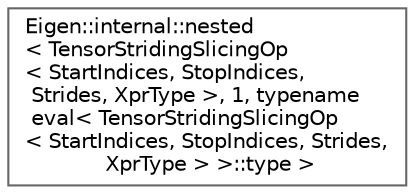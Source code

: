 digraph "类继承关系图"
{
 // LATEX_PDF_SIZE
  bgcolor="transparent";
  edge [fontname=Helvetica,fontsize=10,labelfontname=Helvetica,labelfontsize=10];
  node [fontname=Helvetica,fontsize=10,shape=box,height=0.2,width=0.4];
  rankdir="LR";
  Node0 [id="Node000000",label="Eigen::internal::nested\l\< TensorStridingSlicingOp\l\< StartIndices, StopIndices,\l Strides, XprType \>, 1, typename\l eval\< TensorStridingSlicingOp\l\< StartIndices, StopIndices, Strides,\l XprType \> \>::type \>",height=0.2,width=0.4,color="grey40", fillcolor="white", style="filled",URL="$struct_eigen_1_1internal_1_1nested_3_01_tensor_striding_slicing_op_3_01_start_indices_00_01_stopc629a6763d7f6c225084b7a41b6d4822.html",tooltip=" "];
}
